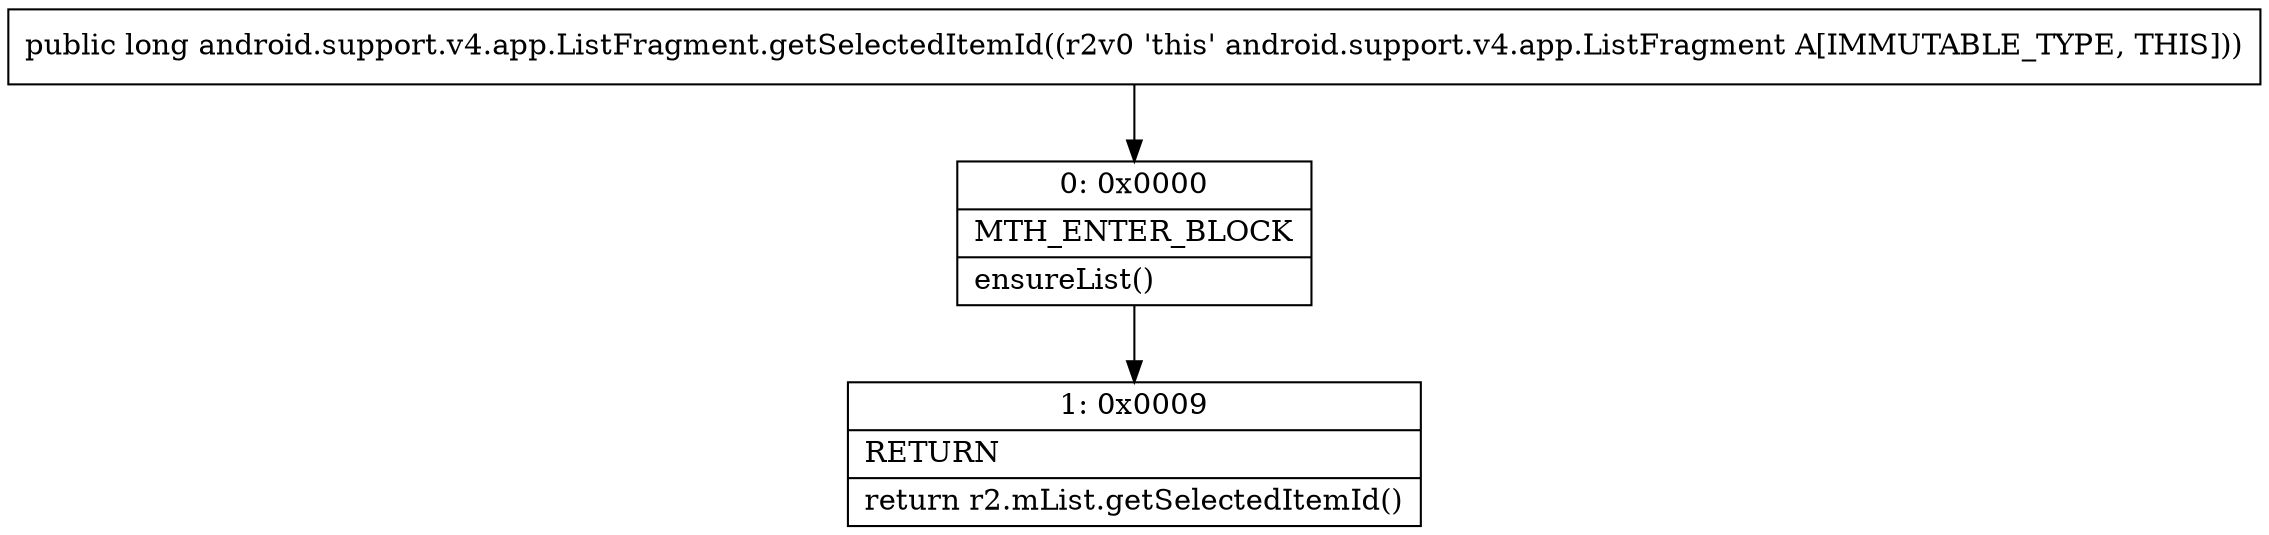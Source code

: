 digraph "CFG forandroid.support.v4.app.ListFragment.getSelectedItemId()J" {
Node_0 [shape=record,label="{0\:\ 0x0000|MTH_ENTER_BLOCK\l|ensureList()\l}"];
Node_1 [shape=record,label="{1\:\ 0x0009|RETURN\l|return r2.mList.getSelectedItemId()\l}"];
MethodNode[shape=record,label="{public long android.support.v4.app.ListFragment.getSelectedItemId((r2v0 'this' android.support.v4.app.ListFragment A[IMMUTABLE_TYPE, THIS])) }"];
MethodNode -> Node_0;
Node_0 -> Node_1;
}


